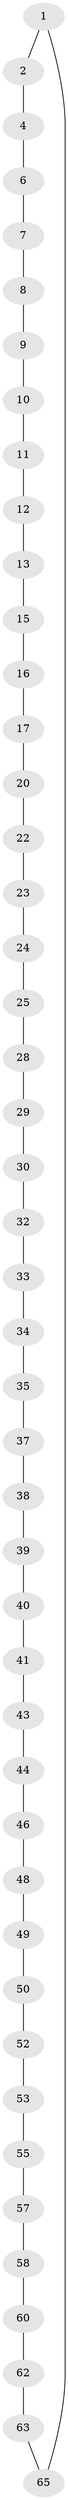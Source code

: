 // original degree distribution, {2: 1.0}
// Generated by graph-tools (version 1.1) at 2025/20/03/04/25 18:20:12]
// undirected, 46 vertices, 46 edges
graph export_dot {
graph [start="1"]
  node [color=gray90,style=filled];
  1 [super="+66"];
  2 [super="+3"];
  4 [super="+5"];
  6;
  7;
  8;
  9;
  10;
  11;
  12;
  13 [super="+14"];
  15;
  16;
  17 [super="+18"];
  20 [super="+21"];
  22;
  23;
  24;
  25 [super="+26"];
  28;
  29;
  30 [super="+31"];
  32;
  33;
  34;
  35 [super="+36"];
  37;
  38;
  39;
  40;
  41 [super="+42"];
  43;
  44 [super="+45"];
  46 [super="+47"];
  48;
  49;
  50 [super="+51"];
  52;
  53 [super="+54"];
  55 [super="+56"];
  57;
  58 [super="+59"];
  60 [super="+61"];
  62;
  63 [super="+64"];
  65;
  1 -- 2;
  1 -- 65;
  2 -- 4;
  4 -- 6;
  6 -- 7;
  7 -- 8;
  8 -- 9;
  9 -- 10;
  10 -- 11;
  11 -- 12;
  12 -- 13;
  13 -- 15;
  15 -- 16;
  16 -- 17;
  17 -- 20;
  20 -- 22;
  22 -- 23;
  23 -- 24;
  24 -- 25;
  25 -- 28;
  28 -- 29;
  29 -- 30;
  30 -- 32;
  32 -- 33;
  33 -- 34;
  34 -- 35;
  35 -- 37;
  37 -- 38;
  38 -- 39;
  39 -- 40;
  40 -- 41;
  41 -- 43;
  43 -- 44;
  44 -- 46;
  46 -- 48;
  48 -- 49;
  49 -- 50;
  50 -- 52;
  52 -- 53;
  53 -- 55;
  55 -- 57;
  57 -- 58;
  58 -- 60;
  60 -- 62;
  62 -- 63;
  63 -- 65;
}
